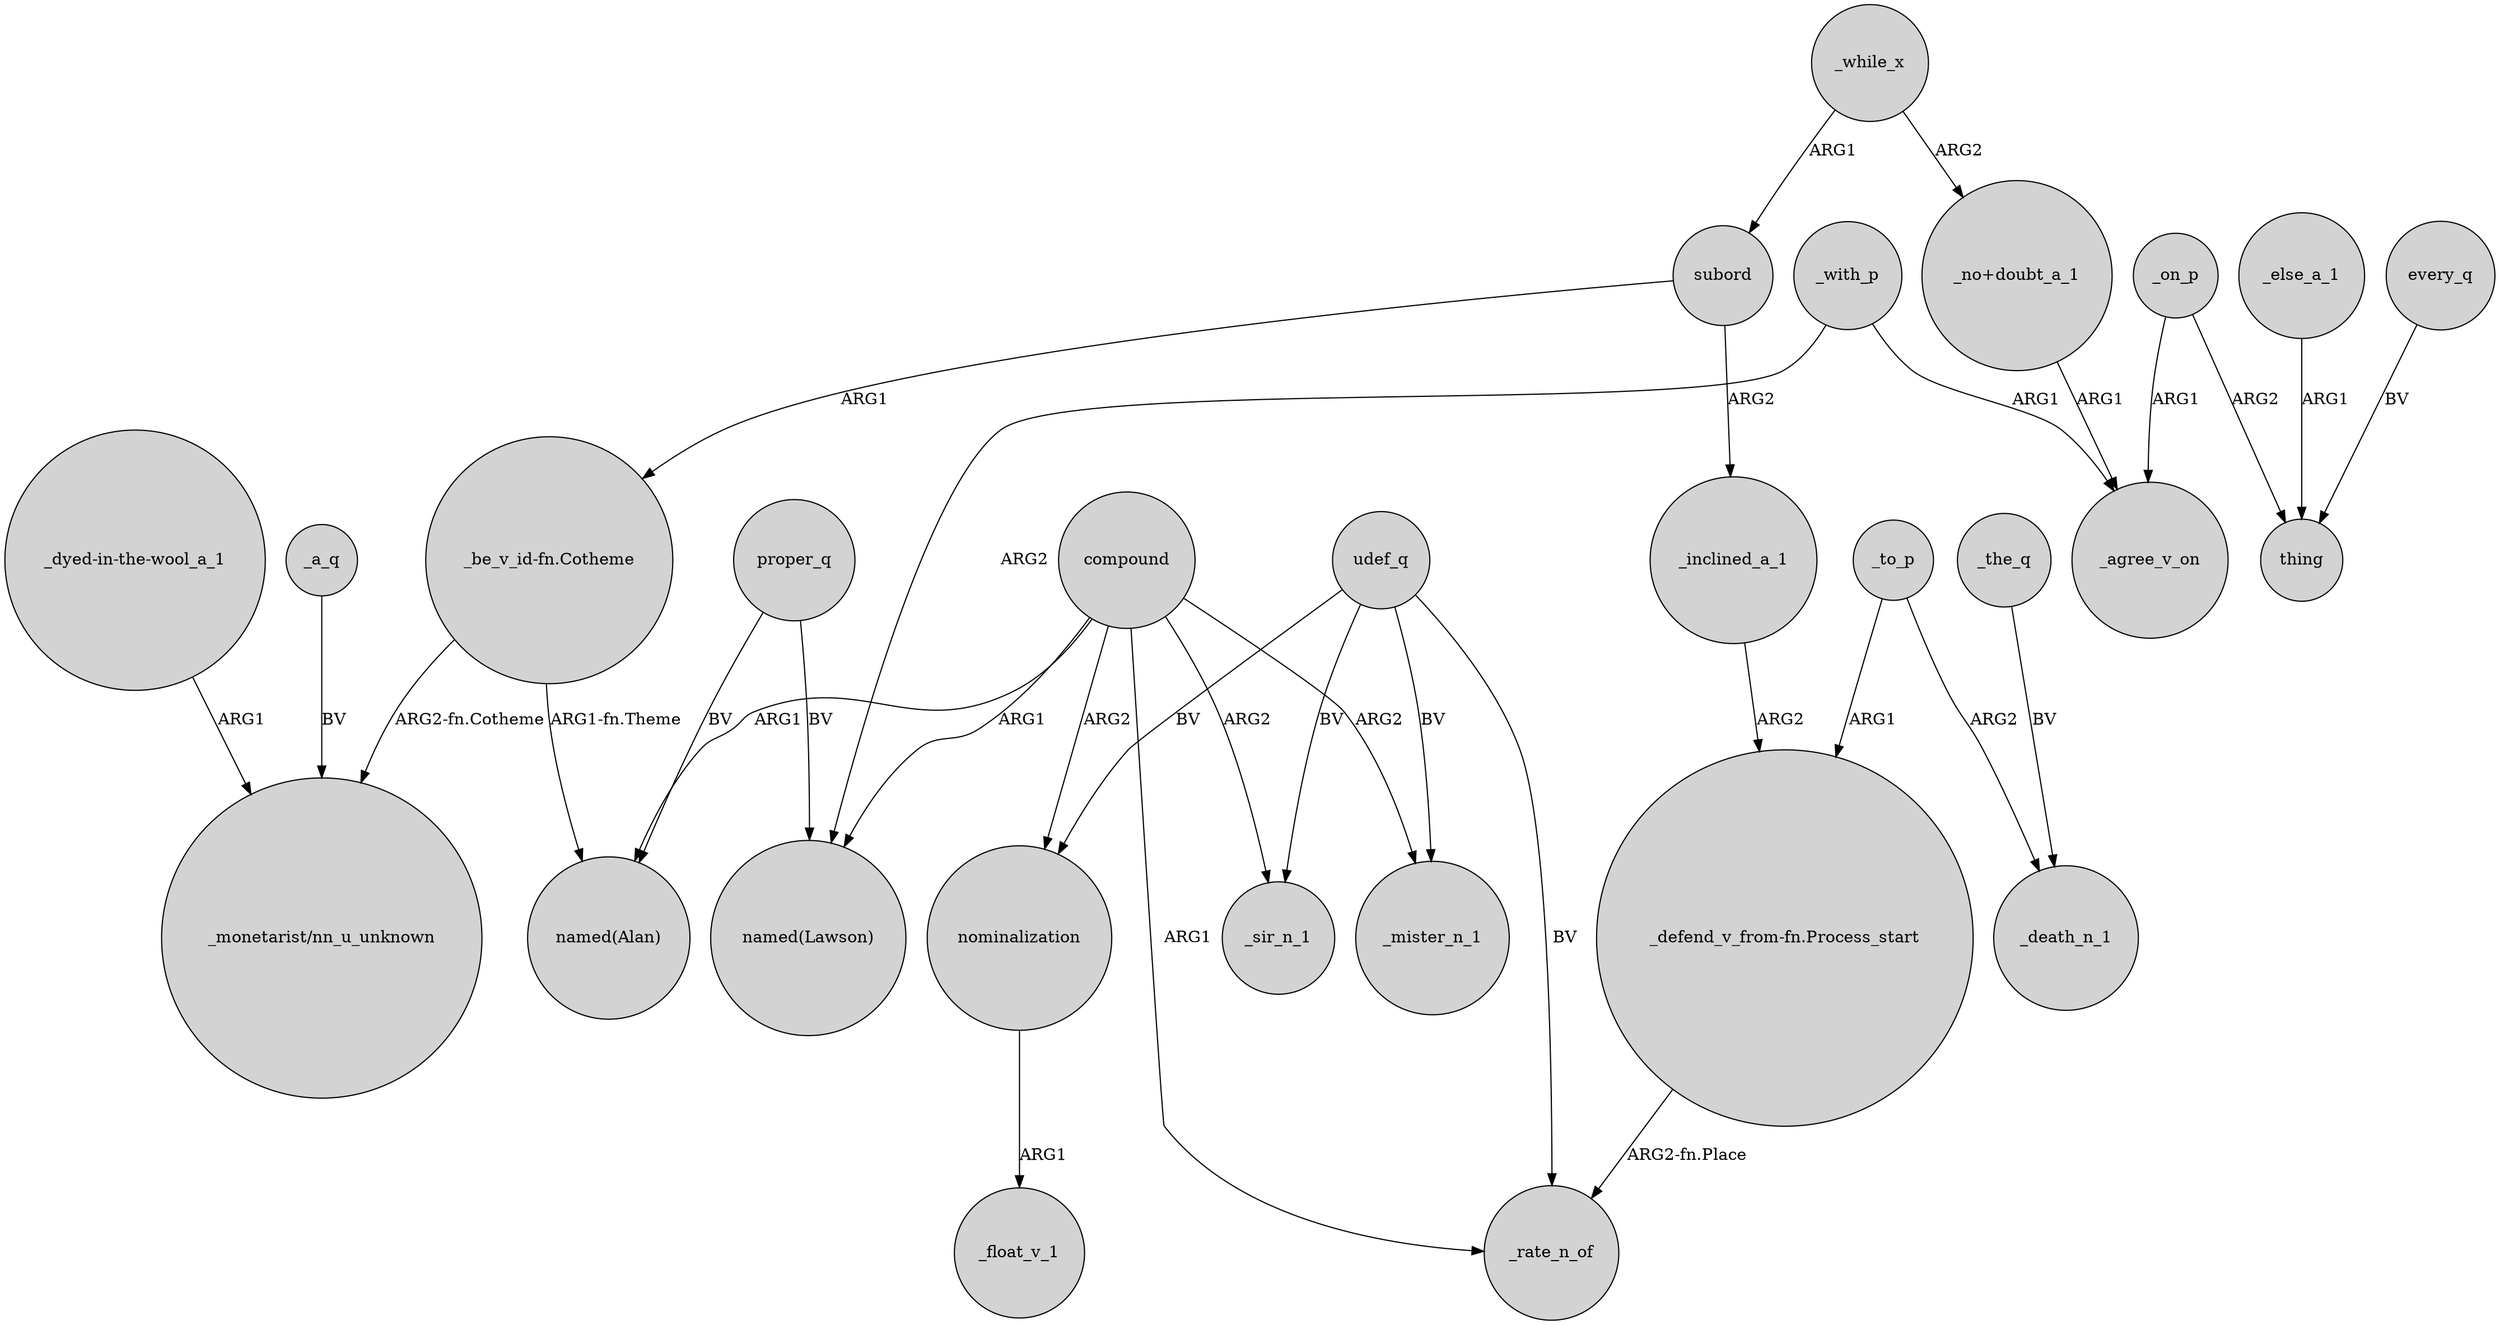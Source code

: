 digraph {
	node [shape=circle style=filled]
	compound -> "named(Lawson)" [label=ARG1]
	compound -> _mister_n_1 [label=ARG2]
	_else_a_1 -> thing [label=ARG1]
	"_dyed-in-the-wool_a_1" -> "_monetarist/nn_u_unknown" [label=ARG1]
	subord -> "_be_v_id-fn.Cotheme" [label=ARG1]
	every_q -> thing [label=BV]
	_to_p -> "_defend_v_from-fn.Process_start" [label=ARG1]
	udef_q -> _sir_n_1 [label=BV]
	udef_q -> nominalization [label=BV]
	_with_p -> "named(Lawson)" [label=ARG2]
	proper_q -> "named(Lawson)" [label=BV]
	_while_x -> "_no+doubt_a_1" [label=ARG2]
	"_defend_v_from-fn.Process_start" -> _rate_n_of [label="ARG2-fn.Place"]
	"_no+doubt_a_1" -> _agree_v_on [label=ARG1]
	compound -> _rate_n_of [label=ARG1]
	udef_q -> _mister_n_1 [label=BV]
	udef_q -> _rate_n_of [label=BV]
	_while_x -> subord [label=ARG1]
	nominalization -> _float_v_1 [label=ARG1]
	_inclined_a_1 -> "_defend_v_from-fn.Process_start" [label=ARG2]
	"_be_v_id-fn.Cotheme" -> "named(Alan)" [label="ARG1-fn.Theme"]
	compound -> nominalization [label=ARG2]
	_on_p -> _agree_v_on [label=ARG1]
	_a_q -> "_monetarist/nn_u_unknown" [label=BV]
	compound -> _sir_n_1 [label=ARG2]
	"_be_v_id-fn.Cotheme" -> "_monetarist/nn_u_unknown" [label="ARG2-fn.Cotheme"]
	_the_q -> _death_n_1 [label=BV]
	subord -> _inclined_a_1 [label=ARG2]
	_to_p -> _death_n_1 [label=ARG2]
	_on_p -> thing [label=ARG2]
	proper_q -> "named(Alan)" [label=BV]
	_with_p -> _agree_v_on [label=ARG1]
	compound -> "named(Alan)" [label=ARG1]
}
